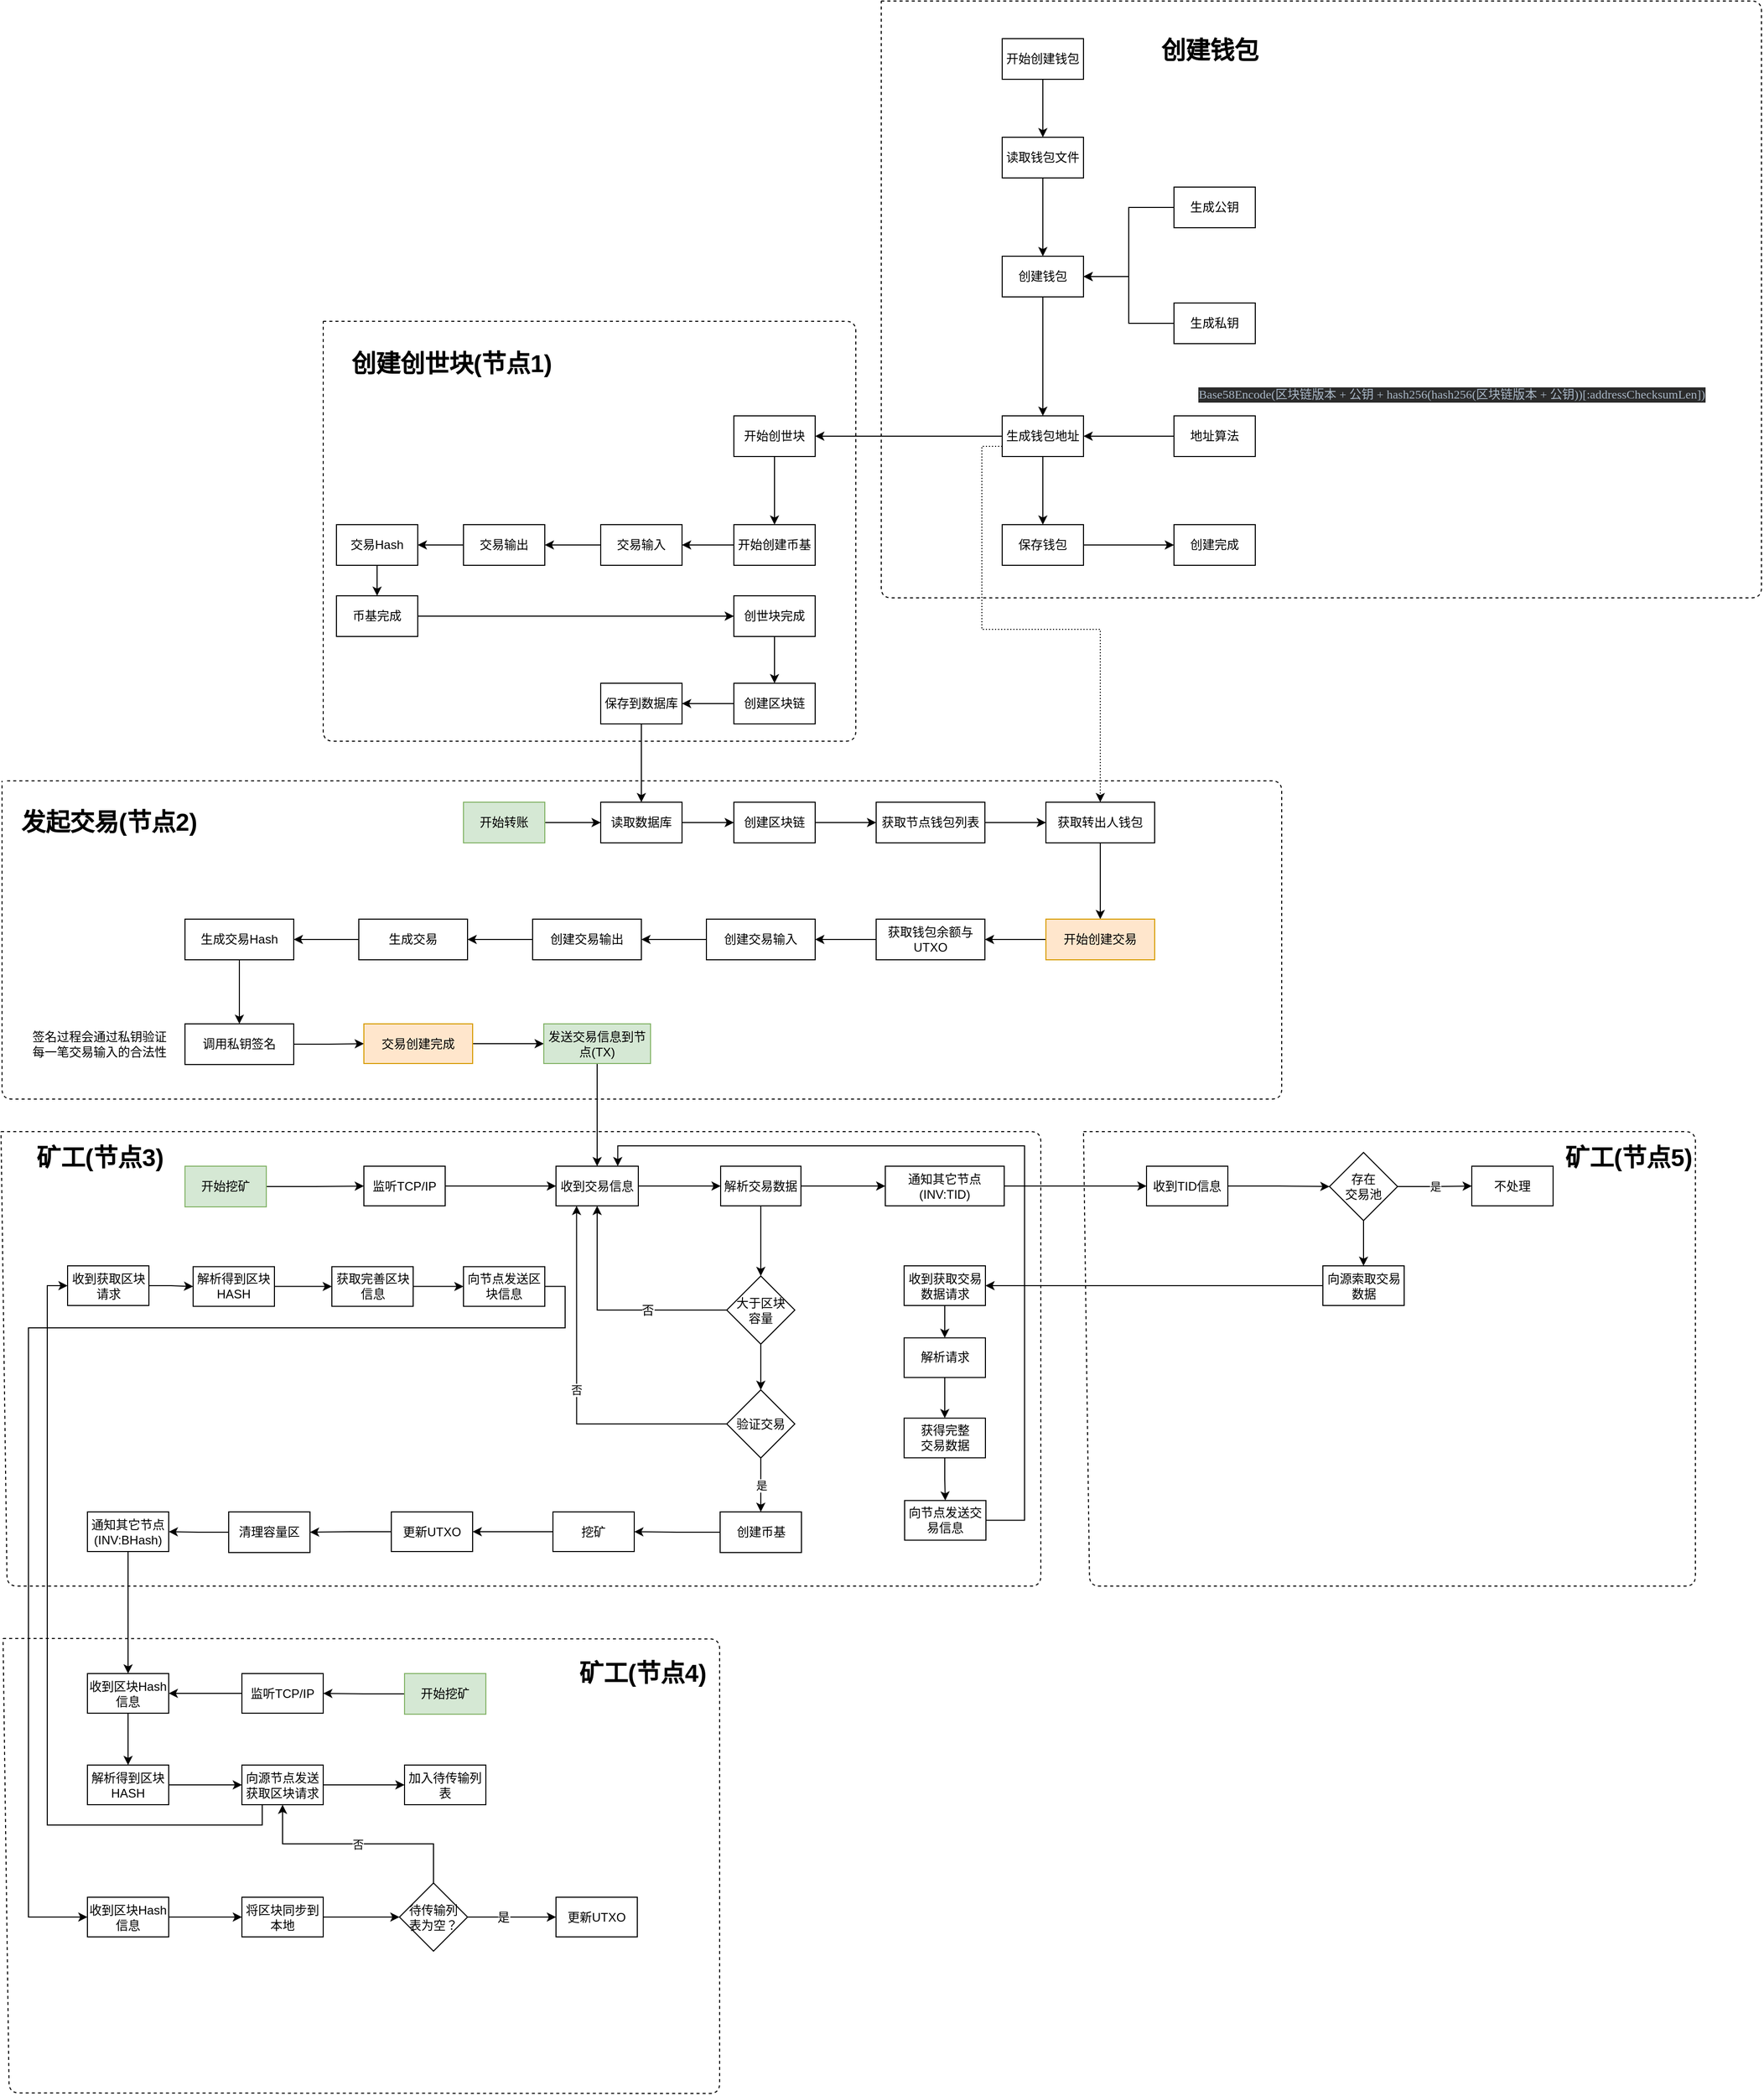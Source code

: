 <mxfile pages="1" version="11.2.5" type="github"><diagram id="Di8Gxhq55JL_PiXrlarW" name="第 1 页"><mxGraphModel dx="2622" dy="796" grid="1" gridSize="10" guides="1" tooltips="1" connect="1" arrows="1" fold="1" page="0" pageScale="1" pageWidth="827" pageHeight="1169" math="0" shadow="0"><root><mxCell id="0"/><mxCell id="1" parent="0"/><mxCell id="HOwOBN9R5DV05IpUZeG6-19" style="edgeStyle=orthogonalEdgeStyle;rounded=0;orthogonalLoop=1;jettySize=auto;html=1;exitX=0.5;exitY=1;exitDx=0;exitDy=0;" parent="1" source="HOwOBN9R5DV05IpUZeG6-1" target="HOwOBN9R5DV05IpUZeG6-18" edge="1"><mxGeometry relative="1" as="geometry"/></mxCell><mxCell id="HOwOBN9R5DV05IpUZeG6-1" value="读取钱包文件" style="rounded=0;whiteSpace=wrap;html=1;" parent="1" vertex="1"><mxGeometry x="-122" y="519" width="80" height="40" as="geometry"/></mxCell><mxCell id="HOwOBN9R5DV05IpUZeG6-17" value="创建钱包" style="text;strokeColor=none;fillColor=none;html=1;fontSize=24;fontStyle=1;verticalAlign=middle;align=center;" parent="1" vertex="1"><mxGeometry x="28" y="413.5" width="107" height="40" as="geometry"/></mxCell><mxCell id="HOwOBN9R5DV05IpUZeG6-26" style="edgeStyle=orthogonalEdgeStyle;rounded=0;orthogonalLoop=1;jettySize=auto;html=1;exitX=0.5;exitY=1;exitDx=0;exitDy=0;" parent="1" source="HOwOBN9R5DV05IpUZeG6-18" target="HOwOBN9R5DV05IpUZeG6-25" edge="1"><mxGeometry relative="1" as="geometry"/></mxCell><mxCell id="HOwOBN9R5DV05IpUZeG6-18" value="创建钱包" style="rounded=0;whiteSpace=wrap;html=1;" parent="1" vertex="1"><mxGeometry x="-122" y="636" width="80" height="40" as="geometry"/></mxCell><mxCell id="HOwOBN9R5DV05IpUZeG6-42" style="edgeStyle=orthogonalEdgeStyle;rounded=0;orthogonalLoop=1;jettySize=auto;html=1;exitX=0;exitY=0.5;exitDx=0;exitDy=0;entryX=1;entryY=0.5;entryDx=0;entryDy=0;" parent="1" source="HOwOBN9R5DV05IpUZeG6-21" target="HOwOBN9R5DV05IpUZeG6-18" edge="1"><mxGeometry relative="1" as="geometry"/></mxCell><mxCell id="HOwOBN9R5DV05IpUZeG6-21" value="生成公钥" style="rounded=0;whiteSpace=wrap;html=1;" parent="1" vertex="1"><mxGeometry x="47" y="568" width="80" height="40" as="geometry"/></mxCell><mxCell id="HOwOBN9R5DV05IpUZeG6-43" style="edgeStyle=orthogonalEdgeStyle;rounded=0;orthogonalLoop=1;jettySize=auto;html=1;exitX=0;exitY=0.5;exitDx=0;exitDy=0;entryX=1;entryY=0.5;entryDx=0;entryDy=0;" parent="1" source="HOwOBN9R5DV05IpUZeG6-22" target="HOwOBN9R5DV05IpUZeG6-18" edge="1"><mxGeometry relative="1" as="geometry"/></mxCell><mxCell id="HOwOBN9R5DV05IpUZeG6-22" value="生成私钥" style="rounded=0;whiteSpace=wrap;html=1;" parent="1" vertex="1"><mxGeometry x="47" y="682" width="80" height="40" as="geometry"/></mxCell><mxCell id="HOwOBN9R5DV05IpUZeG6-33" style="edgeStyle=orthogonalEdgeStyle;rounded=0;orthogonalLoop=1;jettySize=auto;html=1;exitX=0.5;exitY=1;exitDx=0;exitDy=0;entryX=0.5;entryY=0;entryDx=0;entryDy=0;" parent="1" source="HOwOBN9R5DV05IpUZeG6-25" target="HOwOBN9R5DV05IpUZeG6-32" edge="1"><mxGeometry relative="1" as="geometry"/></mxCell><mxCell id="HOwOBN9R5DV05IpUZeG6-34" style="edgeStyle=orthogonalEdgeStyle;rounded=0;orthogonalLoop=1;jettySize=auto;html=1;exitX=0;exitY=0.5;exitDx=0;exitDy=0;entryX=1;entryY=0.5;entryDx=0;entryDy=0;" parent="1" source="HOwOBN9R5DV05IpUZeG6-25" target="HOwOBN9R5DV05IpUZeG6-38" edge="1"><mxGeometry relative="1" as="geometry"><mxPoint x="-309" y="813" as="targetPoint"/></mxGeometry></mxCell><mxCell id="HOwOBN9R5DV05IpUZeG6-81" style="edgeStyle=orthogonalEdgeStyle;rounded=0;orthogonalLoop=1;jettySize=auto;html=1;exitX=0;exitY=0.75;exitDx=0;exitDy=0;entryX=0.5;entryY=0;entryDx=0;entryDy=0;dashed=1;dashPattern=1 2;" parent="1" source="HOwOBN9R5DV05IpUZeG6-25" target="HOwOBN9R5DV05IpUZeG6-79" edge="1"><mxGeometry relative="1" as="geometry"/></mxCell><mxCell id="HOwOBN9R5DV05IpUZeG6-25" value="生成钱包地址" style="rounded=0;whiteSpace=wrap;html=1;" parent="1" vertex="1"><mxGeometry x="-122" y="793" width="80" height="40" as="geometry"/></mxCell><mxCell id="HOwOBN9R5DV05IpUZeG6-29" value="&lt;pre style=&quot;background-color: rgb(43 , 43 , 43)&quot;&gt;&lt;font color=&quot;#a9b7c6&quot; face=&quot;宋体&quot;&gt;Base58Encode(区块链版本 + 公钥 + hash256(hash256(区块链版本 + 公钥))[:addressChecksumLen])&lt;span style=&quot;font-size: 9pt&quot;&gt;&lt;br&gt;&lt;/span&gt;&lt;/font&gt;&lt;/pre&gt;" style="text;html=1;strokeColor=none;fillColor=none;align=center;verticalAlign=middle;whiteSpace=wrap;rounded=0;" parent="1" vertex="1"><mxGeometry x="47" y="762" width="547" height="20" as="geometry"/></mxCell><mxCell id="HOwOBN9R5DV05IpUZeG6-48" style="edgeStyle=orthogonalEdgeStyle;rounded=0;orthogonalLoop=1;jettySize=auto;html=1;exitX=1;exitY=0.5;exitDx=0;exitDy=0;" parent="1" source="HOwOBN9R5DV05IpUZeG6-32" target="HOwOBN9R5DV05IpUZeG6-47" edge="1"><mxGeometry relative="1" as="geometry"/></mxCell><mxCell id="HOwOBN9R5DV05IpUZeG6-32" value="保存钱包" style="rounded=0;whiteSpace=wrap;html=1;" parent="1" vertex="1"><mxGeometry x="-122" y="900" width="80" height="40" as="geometry"/></mxCell><mxCell id="HOwOBN9R5DV05IpUZeG6-36" style="edgeStyle=orthogonalEdgeStyle;rounded=0;orthogonalLoop=1;jettySize=auto;html=1;exitX=0.5;exitY=1;exitDx=0;exitDy=0;" parent="1" source="HOwOBN9R5DV05IpUZeG6-35" target="HOwOBN9R5DV05IpUZeG6-1" edge="1"><mxGeometry relative="1" as="geometry"/></mxCell><mxCell id="HOwOBN9R5DV05IpUZeG6-35" value="开始创建钱包" style="rounded=0;whiteSpace=wrap;html=1;" parent="1" vertex="1"><mxGeometry x="-122" y="422" width="80" height="40" as="geometry"/></mxCell><mxCell id="HOwOBN9R5DV05IpUZeG6-50" style="edgeStyle=orthogonalEdgeStyle;rounded=0;orthogonalLoop=1;jettySize=auto;html=1;exitX=0.5;exitY=1;exitDx=0;exitDy=0;entryX=0.5;entryY=0;entryDx=0;entryDy=0;" parent="1" source="HOwOBN9R5DV05IpUZeG6-38" target="HOwOBN9R5DV05IpUZeG6-49" edge="1"><mxGeometry relative="1" as="geometry"/></mxCell><mxCell id="HOwOBN9R5DV05IpUZeG6-38" value="开始创世块" style="rounded=0;whiteSpace=wrap;html=1;" parent="1" vertex="1"><mxGeometry x="-386" y="793" width="80" height="40" as="geometry"/></mxCell><mxCell id="HOwOBN9R5DV05IpUZeG6-46" style="edgeStyle=orthogonalEdgeStyle;rounded=0;orthogonalLoop=1;jettySize=auto;html=1;exitX=0;exitY=0.5;exitDx=0;exitDy=0;" parent="1" source="HOwOBN9R5DV05IpUZeG6-45" target="HOwOBN9R5DV05IpUZeG6-25" edge="1"><mxGeometry relative="1" as="geometry"/></mxCell><mxCell id="HOwOBN9R5DV05IpUZeG6-45" value="地址算法" style="rounded=0;whiteSpace=wrap;html=1;" parent="1" vertex="1"><mxGeometry x="47" y="793" width="80" height="40" as="geometry"/></mxCell><mxCell id="HOwOBN9R5DV05IpUZeG6-47" value="创建完成" style="rounded=0;whiteSpace=wrap;html=1;" parent="1" vertex="1"><mxGeometry x="47" y="900" width="80" height="40" as="geometry"/></mxCell><mxCell id="HOwOBN9R5DV05IpUZeG6-51" style="edgeStyle=orthogonalEdgeStyle;rounded=0;orthogonalLoop=1;jettySize=auto;html=1;exitX=0;exitY=0.5;exitDx=0;exitDy=0;entryX=1;entryY=0.5;entryDx=0;entryDy=0;" parent="1" source="HOwOBN9R5DV05IpUZeG6-49" target="HOwOBN9R5DV05IpUZeG6-52" edge="1"><mxGeometry relative="1" as="geometry"><mxPoint x="-431" y="920" as="targetPoint"/></mxGeometry></mxCell><mxCell id="HOwOBN9R5DV05IpUZeG6-49" value="开始创建币基" style="rounded=0;whiteSpace=wrap;html=1;" parent="1" vertex="1"><mxGeometry x="-386" y="900" width="80" height="40" as="geometry"/></mxCell><mxCell id="HOwOBN9R5DV05IpUZeG6-54" style="edgeStyle=orthogonalEdgeStyle;rounded=0;orthogonalLoop=1;jettySize=auto;html=1;exitX=0;exitY=0.5;exitDx=0;exitDy=0;" parent="1" source="HOwOBN9R5DV05IpUZeG6-52" target="HOwOBN9R5DV05IpUZeG6-53" edge="1"><mxGeometry relative="1" as="geometry"/></mxCell><mxCell id="HOwOBN9R5DV05IpUZeG6-52" value="交易输入" style="rounded=0;whiteSpace=wrap;html=1;" parent="1" vertex="1"><mxGeometry x="-517" y="900" width="80" height="40" as="geometry"/></mxCell><mxCell id="HOwOBN9R5DV05IpUZeG6-56" style="edgeStyle=orthogonalEdgeStyle;rounded=0;orthogonalLoop=1;jettySize=auto;html=1;exitX=0;exitY=0.5;exitDx=0;exitDy=0;entryX=1;entryY=0.5;entryDx=0;entryDy=0;" parent="1" source="HOwOBN9R5DV05IpUZeG6-53" target="HOwOBN9R5DV05IpUZeG6-55" edge="1"><mxGeometry relative="1" as="geometry"/></mxCell><mxCell id="HOwOBN9R5DV05IpUZeG6-53" value="交易输出" style="rounded=0;whiteSpace=wrap;html=1;" parent="1" vertex="1"><mxGeometry x="-652" y="900" width="80" height="40" as="geometry"/></mxCell><mxCell id="HOwOBN9R5DV05IpUZeG6-58" style="edgeStyle=orthogonalEdgeStyle;rounded=0;orthogonalLoop=1;jettySize=auto;html=1;exitX=0.5;exitY=1;exitDx=0;exitDy=0;" parent="1" source="HOwOBN9R5DV05IpUZeG6-55" target="HOwOBN9R5DV05IpUZeG6-57" edge="1"><mxGeometry relative="1" as="geometry"/></mxCell><mxCell id="HOwOBN9R5DV05IpUZeG6-55" value="交易Hash" style="rounded=0;whiteSpace=wrap;html=1;" parent="1" vertex="1"><mxGeometry x="-777" y="900" width="80" height="40" as="geometry"/></mxCell><mxCell id="HOwOBN9R5DV05IpUZeG6-60" style="edgeStyle=orthogonalEdgeStyle;rounded=0;orthogonalLoop=1;jettySize=auto;html=1;exitX=1;exitY=0.5;exitDx=0;exitDy=0;" parent="1" source="HOwOBN9R5DV05IpUZeG6-57" target="HOwOBN9R5DV05IpUZeG6-59" edge="1"><mxGeometry relative="1" as="geometry"/></mxCell><mxCell id="HOwOBN9R5DV05IpUZeG6-57" value="币基完成" style="rounded=0;whiteSpace=wrap;html=1;" parent="1" vertex="1"><mxGeometry x="-777" y="970" width="80" height="40" as="geometry"/></mxCell><mxCell id="HOwOBN9R5DV05IpUZeG6-62" style="edgeStyle=orthogonalEdgeStyle;rounded=0;orthogonalLoop=1;jettySize=auto;html=1;exitX=0.5;exitY=1;exitDx=0;exitDy=0;" parent="1" source="HOwOBN9R5DV05IpUZeG6-59" target="HOwOBN9R5DV05IpUZeG6-61" edge="1"><mxGeometry relative="1" as="geometry"/></mxCell><mxCell id="HOwOBN9R5DV05IpUZeG6-59" value="创世块完成" style="rounded=0;whiteSpace=wrap;html=1;" parent="1" vertex="1"><mxGeometry x="-386" y="970" width="80" height="40" as="geometry"/></mxCell><mxCell id="HOwOBN9R5DV05IpUZeG6-75" style="edgeStyle=orthogonalEdgeStyle;rounded=0;orthogonalLoop=1;jettySize=auto;html=1;exitX=0;exitY=0.5;exitDx=0;exitDy=0;" parent="1" source="HOwOBN9R5DV05IpUZeG6-61" target="HOwOBN9R5DV05IpUZeG6-74" edge="1"><mxGeometry relative="1" as="geometry"/></mxCell><mxCell id="HOwOBN9R5DV05IpUZeG6-61" value="创建区块链" style="rounded=0;whiteSpace=wrap;html=1;" parent="1" vertex="1"><mxGeometry x="-386" y="1056" width="80" height="40" as="geometry"/></mxCell><mxCell id="HOwOBN9R5DV05IpUZeG6-63" value="" style="endArrow=none;dashed=1;html=1;" parent="1" edge="1"><mxGeometry width="50" height="50" relative="1" as="geometry"><mxPoint x="-241" y="385" as="sourcePoint"/><mxPoint x="-241" y="385" as="targetPoint"/><Array as="points"><mxPoint x="625" y="385"/><mxPoint x="625" y="972"/><mxPoint x="-241" y="972"/></Array></mxGeometry></mxCell><mxCell id="HOwOBN9R5DV05IpUZeG6-64" value="" style="endArrow=none;dashed=1;html=1;" parent="1" edge="1"><mxGeometry width="50" height="50" relative="1" as="geometry"><mxPoint x="-790" y="700" as="sourcePoint"/><mxPoint x="-790" y="700" as="targetPoint"/><Array as="points"><mxPoint x="-266" y="700"/><mxPoint x="-266" y="1113"/><mxPoint x="-790" y="1113"/></Array></mxGeometry></mxCell><mxCell id="HOwOBN9R5DV05IpUZeG6-65" value="创建创世块(节点1)" style="text;strokeColor=none;fillColor=none;html=1;fontSize=24;fontStyle=1;verticalAlign=middle;align=center;" parent="1" vertex="1"><mxGeometry x="-765" y="722" width="201" height="40" as="geometry"/></mxCell><mxCell id="HOwOBN9R5DV05IpUZeG6-72" style="edgeStyle=orthogonalEdgeStyle;rounded=0;orthogonalLoop=1;jettySize=auto;html=1;exitX=1;exitY=0.5;exitDx=0;exitDy=0;" parent="1" source="HOwOBN9R5DV05IpUZeG6-66" target="HOwOBN9R5DV05IpUZeG6-69" edge="1"><mxGeometry relative="1" as="geometry"/></mxCell><mxCell id="HOwOBN9R5DV05IpUZeG6-66" value="读取数据库" style="rounded=0;whiteSpace=wrap;html=1;" parent="1" vertex="1"><mxGeometry x="-517" y="1173" width="80" height="40" as="geometry"/></mxCell><mxCell id="HOwOBN9R5DV05IpUZeG6-71" style="edgeStyle=orthogonalEdgeStyle;rounded=0;orthogonalLoop=1;jettySize=auto;html=1;exitX=1;exitY=0.5;exitDx=0;exitDy=0;" parent="1" source="HOwOBN9R5DV05IpUZeG6-68" target="HOwOBN9R5DV05IpUZeG6-66" edge="1"><mxGeometry relative="1" as="geometry"/></mxCell><mxCell id="HOwOBN9R5DV05IpUZeG6-68" value="开始转账" style="rounded=0;whiteSpace=wrap;html=1;fillColor=#d5e8d4;strokeColor=#82b366;" parent="1" vertex="1"><mxGeometry x="-652" y="1173" width="80" height="40" as="geometry"/></mxCell><mxCell id="HOwOBN9R5DV05IpUZeG6-78" style="edgeStyle=orthogonalEdgeStyle;rounded=0;orthogonalLoop=1;jettySize=auto;html=1;exitX=1;exitY=0.5;exitDx=0;exitDy=0;" parent="1" source="HOwOBN9R5DV05IpUZeG6-69" target="HOwOBN9R5DV05IpUZeG6-77" edge="1"><mxGeometry relative="1" as="geometry"/></mxCell><mxCell id="HOwOBN9R5DV05IpUZeG6-69" value="创建区块链" style="rounded=0;whiteSpace=wrap;html=1;" parent="1" vertex="1"><mxGeometry x="-386" y="1173" width="80" height="40" as="geometry"/></mxCell><mxCell id="HOwOBN9R5DV05IpUZeG6-76" style="edgeStyle=orthogonalEdgeStyle;rounded=0;orthogonalLoop=1;jettySize=auto;html=1;exitX=0.5;exitY=1;exitDx=0;exitDy=0;" parent="1" source="HOwOBN9R5DV05IpUZeG6-74" target="HOwOBN9R5DV05IpUZeG6-66" edge="1"><mxGeometry relative="1" as="geometry"/></mxCell><mxCell id="HOwOBN9R5DV05IpUZeG6-74" value="保存到数据库" style="rounded=0;whiteSpace=wrap;html=1;" parent="1" vertex="1"><mxGeometry x="-517" y="1056" width="80" height="40" as="geometry"/></mxCell><mxCell id="HOwOBN9R5DV05IpUZeG6-80" style="edgeStyle=orthogonalEdgeStyle;rounded=0;orthogonalLoop=1;jettySize=auto;html=1;exitX=1;exitY=0.5;exitDx=0;exitDy=0;entryX=0;entryY=0.5;entryDx=0;entryDy=0;" parent="1" source="HOwOBN9R5DV05IpUZeG6-77" target="HOwOBN9R5DV05IpUZeG6-79" edge="1"><mxGeometry relative="1" as="geometry"/></mxCell><mxCell id="HOwOBN9R5DV05IpUZeG6-77" value="获取节点钱包列表" style="rounded=0;whiteSpace=wrap;html=1;" parent="1" vertex="1"><mxGeometry x="-246" y="1173" width="107" height="40" as="geometry"/></mxCell><mxCell id="HOwOBN9R5DV05IpUZeG6-83" style="edgeStyle=orthogonalEdgeStyle;rounded=0;orthogonalLoop=1;jettySize=auto;html=1;exitX=0.5;exitY=1;exitDx=0;exitDy=0;" parent="1" source="HOwOBN9R5DV05IpUZeG6-79" target="HOwOBN9R5DV05IpUZeG6-82" edge="1"><mxGeometry relative="1" as="geometry"/></mxCell><mxCell id="HOwOBN9R5DV05IpUZeG6-79" value="获取转出人钱包" style="rounded=0;whiteSpace=wrap;html=1;" parent="1" vertex="1"><mxGeometry x="-79" y="1173" width="107" height="40" as="geometry"/></mxCell><mxCell id="HOwOBN9R5DV05IpUZeG6-86" style="edgeStyle=orthogonalEdgeStyle;rounded=0;orthogonalLoop=1;jettySize=auto;html=1;exitX=0;exitY=0.5;exitDx=0;exitDy=0;entryX=1;entryY=0.5;entryDx=0;entryDy=0;" parent="1" source="HOwOBN9R5DV05IpUZeG6-82" target="HOwOBN9R5DV05IpUZeG6-85" edge="1"><mxGeometry relative="1" as="geometry"/></mxCell><mxCell id="HOwOBN9R5DV05IpUZeG6-82" value="开始创建交易" style="rounded=0;whiteSpace=wrap;html=1;fillColor=#ffe6cc;strokeColor=#d79b00;" parent="1" vertex="1"><mxGeometry x="-79" y="1288" width="107" height="40" as="geometry"/></mxCell><mxCell id="HOwOBN9R5DV05IpUZeG6-89" style="edgeStyle=orthogonalEdgeStyle;rounded=0;orthogonalLoop=1;jettySize=auto;html=1;exitX=0;exitY=0.5;exitDx=0;exitDy=0;" parent="1" source="HOwOBN9R5DV05IpUZeG6-85" target="HOwOBN9R5DV05IpUZeG6-87" edge="1"><mxGeometry relative="1" as="geometry"/></mxCell><mxCell id="HOwOBN9R5DV05IpUZeG6-85" value="获取钱包余额与UTXO" style="rounded=0;whiteSpace=wrap;html=1;" parent="1" vertex="1"><mxGeometry x="-246" y="1288" width="107" height="40" as="geometry"/></mxCell><mxCell id="HOwOBN9R5DV05IpUZeG6-90" style="edgeStyle=orthogonalEdgeStyle;rounded=0;orthogonalLoop=1;jettySize=auto;html=1;exitX=0;exitY=0.5;exitDx=0;exitDy=0;" parent="1" source="HOwOBN9R5DV05IpUZeG6-87" target="HOwOBN9R5DV05IpUZeG6-88" edge="1"><mxGeometry relative="1" as="geometry"/></mxCell><mxCell id="HOwOBN9R5DV05IpUZeG6-87" value="创建交易输入" style="rounded=0;whiteSpace=wrap;html=1;" parent="1" vertex="1"><mxGeometry x="-413" y="1288" width="107" height="40" as="geometry"/></mxCell><mxCell id="HOwOBN9R5DV05IpUZeG6-92" style="edgeStyle=orthogonalEdgeStyle;rounded=0;orthogonalLoop=1;jettySize=auto;html=1;exitX=0;exitY=0.5;exitDx=0;exitDy=0;" parent="1" source="HOwOBN9R5DV05IpUZeG6-88" target="HOwOBN9R5DV05IpUZeG6-91" edge="1"><mxGeometry relative="1" as="geometry"/></mxCell><mxCell id="HOwOBN9R5DV05IpUZeG6-88" value="创建交易输出" style="rounded=0;whiteSpace=wrap;html=1;" parent="1" vertex="1"><mxGeometry x="-584" y="1288" width="107" height="40" as="geometry"/></mxCell><mxCell id="HOwOBN9R5DV05IpUZeG6-97" style="edgeStyle=orthogonalEdgeStyle;rounded=0;orthogonalLoop=1;jettySize=auto;html=1;exitX=0;exitY=0.5;exitDx=0;exitDy=0;entryX=1;entryY=0.5;entryDx=0;entryDy=0;" parent="1" source="HOwOBN9R5DV05IpUZeG6-91" target="HOwOBN9R5DV05IpUZeG6-93" edge="1"><mxGeometry relative="1" as="geometry"/></mxCell><mxCell id="HOwOBN9R5DV05IpUZeG6-91" value="生成交易" style="rounded=0;whiteSpace=wrap;html=1;" parent="1" vertex="1"><mxGeometry x="-755" y="1288" width="107" height="40" as="geometry"/></mxCell><mxCell id="HOwOBN9R5DV05IpUZeG6-98" style="edgeStyle=orthogonalEdgeStyle;rounded=0;orthogonalLoop=1;jettySize=auto;html=1;exitX=0.5;exitY=1;exitDx=0;exitDy=0;" parent="1" source="HOwOBN9R5DV05IpUZeG6-93" target="HOwOBN9R5DV05IpUZeG6-94" edge="1"><mxGeometry relative="1" as="geometry"/></mxCell><mxCell id="HOwOBN9R5DV05IpUZeG6-93" value="生成交易Hash" style="rounded=0;whiteSpace=wrap;html=1;" parent="1" vertex="1"><mxGeometry x="-926" y="1288" width="107" height="40" as="geometry"/></mxCell><mxCell id="HOwOBN9R5DV05IpUZeG6-101" style="edgeStyle=orthogonalEdgeStyle;rounded=0;orthogonalLoop=1;jettySize=auto;html=1;exitX=1;exitY=0.5;exitDx=0;exitDy=0;" parent="1" source="HOwOBN9R5DV05IpUZeG6-94" target="HOwOBN9R5DV05IpUZeG6-100" edge="1"><mxGeometry relative="1" as="geometry"/></mxCell><mxCell id="HOwOBN9R5DV05IpUZeG6-94" value="调用私钥签名" style="rounded=0;whiteSpace=wrap;html=1;" parent="1" vertex="1"><mxGeometry x="-926" y="1391" width="107" height="40" as="geometry"/></mxCell><mxCell id="HOwOBN9R5DV05IpUZeG6-99" value="签名过程会通过私钥验证每一笔交易输入的合法性" style="text;html=1;strokeColor=none;fillColor=none;align=center;verticalAlign=middle;whiteSpace=wrap;rounded=0;" parent="1" vertex="1"><mxGeometry x="-1078" y="1401" width="136" height="20" as="geometry"/></mxCell><mxCell id="HOwOBN9R5DV05IpUZeG6-103" style="edgeStyle=orthogonalEdgeStyle;rounded=0;orthogonalLoop=1;jettySize=auto;html=1;exitX=1;exitY=0.5;exitDx=0;exitDy=0;" parent="1" source="HOwOBN9R5DV05IpUZeG6-100" target="HOwOBN9R5DV05IpUZeG6-102" edge="1"><mxGeometry relative="1" as="geometry"/></mxCell><mxCell id="HOwOBN9R5DV05IpUZeG6-100" value="交易创建完成" style="rounded=0;whiteSpace=wrap;html=1;fillColor=#ffe6cc;strokeColor=#d79b00;" parent="1" vertex="1"><mxGeometry x="-750" y="1391" width="107" height="39" as="geometry"/></mxCell><mxCell id="rImdJAOev7PjaZYEjYNL-5" style="edgeStyle=orthogonalEdgeStyle;rounded=0;orthogonalLoop=1;jettySize=auto;html=1;exitX=0.5;exitY=1;exitDx=0;exitDy=0;" parent="1" source="HOwOBN9R5DV05IpUZeG6-102" target="rImdJAOev7PjaZYEjYNL-4" edge="1"><mxGeometry relative="1" as="geometry"/></mxCell><mxCell id="HOwOBN9R5DV05IpUZeG6-102" value="发送交易信息到节点(TX)" style="rounded=0;whiteSpace=wrap;html=1;fillColor=#d5e8d4;strokeColor=#82b366;" parent="1" vertex="1"><mxGeometry x="-573" y="1391" width="105" height="39" as="geometry"/></mxCell><mxCell id="6wvfwL5JCRPf3ySTysPQ-1" value="" style="endArrow=none;dashed=1;html=1;" parent="1" edge="1"><mxGeometry width="50" height="50" relative="1" as="geometry"><mxPoint x="-1101" y="1152" as="sourcePoint"/><mxPoint x="-1106" y="1152" as="targetPoint"/><Array as="points"><mxPoint x="153" y="1152"/><mxPoint x="153" y="1465"/><mxPoint x="-1106" y="1465"/></Array></mxGeometry></mxCell><mxCell id="6wvfwL5JCRPf3ySTysPQ-2" value="发起交易(节点2)" style="text;strokeColor=none;fillColor=none;html=1;fontSize=24;fontStyle=1;verticalAlign=middle;align=center;" parent="1" vertex="1"><mxGeometry x="-1085" y="1173" width="167" height="40" as="geometry"/></mxCell><mxCell id="rImdJAOev7PjaZYEjYNL-3" style="edgeStyle=orthogonalEdgeStyle;rounded=0;orthogonalLoop=1;jettySize=auto;html=1;exitX=1;exitY=0.5;exitDx=0;exitDy=0;" parent="1" source="rImdJAOev7PjaZYEjYNL-1" target="rImdJAOev7PjaZYEjYNL-2" edge="1"><mxGeometry relative="1" as="geometry"/></mxCell><mxCell id="rImdJAOev7PjaZYEjYNL-1" value="开始挖矿" style="rounded=0;whiteSpace=wrap;html=1;fillColor=#d5e8d4;strokeColor=#82b366;" parent="1" vertex="1"><mxGeometry x="-926" y="1531" width="80" height="40" as="geometry"/></mxCell><mxCell id="rImdJAOev7PjaZYEjYNL-6" style="edgeStyle=orthogonalEdgeStyle;rounded=0;orthogonalLoop=1;jettySize=auto;html=1;exitX=1;exitY=0.5;exitDx=0;exitDy=0;" parent="1" source="rImdJAOev7PjaZYEjYNL-2" target="rImdJAOev7PjaZYEjYNL-4" edge="1"><mxGeometry relative="1" as="geometry"/></mxCell><mxCell id="rImdJAOev7PjaZYEjYNL-2" value="监听TCP/IP" style="rounded=0;whiteSpace=wrap;html=1;" parent="1" vertex="1"><mxGeometry x="-750" y="1531" width="80" height="39" as="geometry"/></mxCell><mxCell id="rImdJAOev7PjaZYEjYNL-8" style="edgeStyle=orthogonalEdgeStyle;rounded=0;orthogonalLoop=1;jettySize=auto;html=1;exitX=1;exitY=0.5;exitDx=0;exitDy=0;" parent="1" source="rImdJAOev7PjaZYEjYNL-4" target="rImdJAOev7PjaZYEjYNL-7" edge="1"><mxGeometry relative="1" as="geometry"/></mxCell><mxCell id="rImdJAOev7PjaZYEjYNL-4" value="收到交易信息" style="rounded=0;whiteSpace=wrap;html=1;" parent="1" vertex="1"><mxGeometry x="-561" y="1531" width="81" height="39" as="geometry"/></mxCell><mxCell id="rImdJAOev7PjaZYEjYNL-10" style="edgeStyle=orthogonalEdgeStyle;rounded=0;orthogonalLoop=1;jettySize=auto;html=1;exitX=1;exitY=0.5;exitDx=0;exitDy=0;" parent="1" source="rImdJAOev7PjaZYEjYNL-7" target="rImdJAOev7PjaZYEjYNL-9" edge="1"><mxGeometry relative="1" as="geometry"/></mxCell><mxCell id="rImdJAOev7PjaZYEjYNL-12" style="edgeStyle=orthogonalEdgeStyle;rounded=0;orthogonalLoop=1;jettySize=auto;html=1;exitX=0.5;exitY=1;exitDx=0;exitDy=0;entryX=0.5;entryY=0;entryDx=0;entryDy=0;" parent="1" source="rImdJAOev7PjaZYEjYNL-7" target="rImdJAOev7PjaZYEjYNL-13" edge="1"><mxGeometry relative="1" as="geometry"><mxPoint x="-359" y="1643" as="targetPoint"/></mxGeometry></mxCell><mxCell id="rImdJAOev7PjaZYEjYNL-7" value="解析交易数据" style="rounded=0;whiteSpace=wrap;html=1;" parent="1" vertex="1"><mxGeometry x="-399" y="1531" width="79" height="39" as="geometry"/></mxCell><mxCell id="IVUhzRD1iwGU_Lfrb8UF-3" style="edgeStyle=orthogonalEdgeStyle;rounded=0;orthogonalLoop=1;jettySize=auto;html=1;exitX=1;exitY=0.5;exitDx=0;exitDy=0;" edge="1" parent="1" source="rImdJAOev7PjaZYEjYNL-9" target="IVUhzRD1iwGU_Lfrb8UF-1"><mxGeometry relative="1" as="geometry"/></mxCell><mxCell id="rImdJAOev7PjaZYEjYNL-9" value="通知其它节点&lt;br&gt;(INV:TID)" style="rounded=0;whiteSpace=wrap;html=1;" parent="1" vertex="1"><mxGeometry x="-237" y="1531" width="117" height="39" as="geometry"/></mxCell><mxCell id="rImdJAOev7PjaZYEjYNL-14" style="edgeStyle=orthogonalEdgeStyle;rounded=0;orthogonalLoop=1;jettySize=auto;html=1;exitX=0;exitY=0.5;exitDx=0;exitDy=0;entryX=0.5;entryY=1;entryDx=0;entryDy=0;" parent="1" source="rImdJAOev7PjaZYEjYNL-13" target="rImdJAOev7PjaZYEjYNL-4" edge="1"><mxGeometry relative="1" as="geometry"/></mxCell><mxCell id="rImdJAOev7PjaZYEjYNL-15" value="否" style="text;html=1;resizable=0;points=[];align=center;verticalAlign=middle;labelBackgroundColor=#ffffff;" parent="rImdJAOev7PjaZYEjYNL-14" vertex="1" connectable="0"><mxGeometry x="-0.322" relative="1" as="geometry"><mxPoint as="offset"/></mxGeometry></mxCell><mxCell id="rImdJAOev7PjaZYEjYNL-21" style="edgeStyle=orthogonalEdgeStyle;rounded=0;orthogonalLoop=1;jettySize=auto;html=1;exitX=0.5;exitY=1;exitDx=0;exitDy=0;entryX=0.5;entryY=0;entryDx=0;entryDy=0;" parent="1" source="rImdJAOev7PjaZYEjYNL-13" target="rImdJAOev7PjaZYEjYNL-24" edge="1"><mxGeometry relative="1" as="geometry"><mxPoint x="-359" y="1764" as="targetPoint"/></mxGeometry></mxCell><mxCell id="rImdJAOev7PjaZYEjYNL-13" value="大于区块&lt;br&gt;容量" style="rhombus;whiteSpace=wrap;html=1;" parent="1" vertex="1"><mxGeometry x="-393" y="1639" width="67" height="67" as="geometry"/></mxCell><mxCell id="rImdJAOev7PjaZYEjYNL-19" style="edgeStyle=orthogonalEdgeStyle;rounded=0;orthogonalLoop=1;jettySize=auto;html=1;exitX=0;exitY=0.5;exitDx=0;exitDy=0;" parent="1" source="rImdJAOev7PjaZYEjYNL-16" target="rImdJAOev7PjaZYEjYNL-18" edge="1"><mxGeometry relative="1" as="geometry"/></mxCell><mxCell id="rImdJAOev7PjaZYEjYNL-16" value="创建币基" style="rounded=0;whiteSpace=wrap;html=1;" parent="1" vertex="1"><mxGeometry x="-399.5" y="1871" width="80" height="40" as="geometry"/></mxCell><mxCell id="rImdJAOev7PjaZYEjYNL-27" style="edgeStyle=orthogonalEdgeStyle;rounded=0;orthogonalLoop=1;jettySize=auto;html=1;exitX=0;exitY=0.5;exitDx=0;exitDy=0;" parent="1" source="rImdJAOev7PjaZYEjYNL-18" target="rImdJAOev7PjaZYEjYNL-26" edge="1"><mxGeometry relative="1" as="geometry"/></mxCell><mxCell id="rImdJAOev7PjaZYEjYNL-18" value="挖矿" style="rounded=0;whiteSpace=wrap;html=1;" parent="1" vertex="1"><mxGeometry x="-564" y="1871" width="80" height="39" as="geometry"/></mxCell><mxCell id="rImdJAOev7PjaZYEjYNL-22" value="是" style="edgeStyle=orthogonalEdgeStyle;rounded=0;orthogonalLoop=1;jettySize=auto;html=1;exitX=0.5;exitY=1;exitDx=0;exitDy=0;entryX=0.5;entryY=0;entryDx=0;entryDy=0;" parent="1" source="rImdJAOev7PjaZYEjYNL-24" target="rImdJAOev7PjaZYEjYNL-16" edge="1"><mxGeometry relative="1" as="geometry"><mxPoint x="-359" y="1804" as="sourcePoint"/></mxGeometry></mxCell><mxCell id="rImdJAOev7PjaZYEjYNL-25" value="否" style="edgeStyle=orthogonalEdgeStyle;rounded=0;orthogonalLoop=1;jettySize=auto;html=1;exitX=0;exitY=0.5;exitDx=0;exitDy=0;entryX=0.25;entryY=1;entryDx=0;entryDy=0;" parent="1" source="rImdJAOev7PjaZYEjYNL-24" target="rImdJAOev7PjaZYEjYNL-4" edge="1"><mxGeometry relative="1" as="geometry"/></mxCell><mxCell id="rImdJAOev7PjaZYEjYNL-24" value="验证交易" style="rhombus;whiteSpace=wrap;html=1;" parent="1" vertex="1"><mxGeometry x="-393" y="1751" width="67" height="67" as="geometry"/></mxCell><mxCell id="rImdJAOev7PjaZYEjYNL-30" style="edgeStyle=orthogonalEdgeStyle;rounded=0;orthogonalLoop=1;jettySize=auto;html=1;exitX=0;exitY=0.5;exitDx=0;exitDy=0;entryX=1;entryY=0.5;entryDx=0;entryDy=0;" parent="1" source="rImdJAOev7PjaZYEjYNL-26" target="rImdJAOev7PjaZYEjYNL-28" edge="1"><mxGeometry relative="1" as="geometry"/></mxCell><mxCell id="rImdJAOev7PjaZYEjYNL-26" value="更新UTXO" style="rounded=0;whiteSpace=wrap;html=1;" parent="1" vertex="1"><mxGeometry x="-723" y="1871" width="80" height="39" as="geometry"/></mxCell><mxCell id="rImdJAOev7PjaZYEjYNL-32" style="edgeStyle=orthogonalEdgeStyle;rounded=0;orthogonalLoop=1;jettySize=auto;html=1;exitX=0;exitY=0.5;exitDx=0;exitDy=0;" parent="1" source="rImdJAOev7PjaZYEjYNL-28" target="rImdJAOev7PjaZYEjYNL-31" edge="1"><mxGeometry relative="1" as="geometry"/></mxCell><mxCell id="rImdJAOev7PjaZYEjYNL-28" value="清理容量区" style="rounded=0;whiteSpace=wrap;html=1;" parent="1" vertex="1"><mxGeometry x="-883" y="1871" width="80" height="40" as="geometry"/></mxCell><mxCell id="rImdJAOev7PjaZYEjYNL-45" style="edgeStyle=orthogonalEdgeStyle;rounded=0;orthogonalLoop=1;jettySize=auto;html=1;exitX=0.5;exitY=1;exitDx=0;exitDy=0;entryX=0.5;entryY=0;entryDx=0;entryDy=0;" parent="1" source="rImdJAOev7PjaZYEjYNL-31" target="rImdJAOev7PjaZYEjYNL-40" edge="1"><mxGeometry relative="1" as="geometry"/></mxCell><mxCell id="rImdJAOev7PjaZYEjYNL-31" value="通知其它节点&lt;br&gt;(INV:BHash)" style="rounded=0;whiteSpace=wrap;html=1;" parent="1" vertex="1"><mxGeometry x="-1022" y="1871" width="80" height="39" as="geometry"/></mxCell><mxCell id="rImdJAOev7PjaZYEjYNL-33" value="" style="endArrow=none;dashed=1;html=1;" parent="1" edge="1"><mxGeometry width="50" height="50" relative="1" as="geometry"><mxPoint x="-1107" y="1497" as="sourcePoint"/><mxPoint x="-1107" y="1497" as="targetPoint"/><Array as="points"><mxPoint x="-84" y="1497"/><mxPoint x="-84" y="1944"/><mxPoint x="-1101" y="1944"/></Array></mxGeometry></mxCell><mxCell id="rImdJAOev7PjaZYEjYNL-34" value="矿工(节点3)" style="text;strokeColor=none;fillColor=none;html=1;fontSize=24;fontStyle=1;verticalAlign=middle;align=center;" parent="1" vertex="1"><mxGeometry x="-1093.5" y="1503" width="167" height="40" as="geometry"/></mxCell><mxCell id="rImdJAOev7PjaZYEjYNL-36" value="" style="endArrow=none;dashed=1;html=1;" parent="1" edge="1"><mxGeometry width="50" height="50" relative="1" as="geometry"><mxPoint x="-1105" y="1995.5" as="sourcePoint"/><mxPoint x="-1105" y="1995.5" as="targetPoint"/><Array as="points"><mxPoint x="-400" y="1996"/><mxPoint x="-400" y="2443"/><mxPoint x="-1099" y="2442.5"/></Array></mxGeometry></mxCell><mxCell id="rImdJAOev7PjaZYEjYNL-37" value="矿工(节点4)" style="text;strokeColor=none;fillColor=none;html=1;fontSize=24;fontStyle=1;verticalAlign=middle;align=center;" parent="1" vertex="1"><mxGeometry x="-560" y="2010" width="167" height="40" as="geometry"/></mxCell><mxCell id="rImdJAOev7PjaZYEjYNL-38" value="" style="endArrow=none;dashed=1;html=1;" parent="1" edge="1"><mxGeometry width="50" height="50" relative="1" as="geometry"><mxPoint x="-42" y="1497" as="sourcePoint"/><mxPoint x="-42" y="1497" as="targetPoint"/><Array as="points"><mxPoint x="560" y="1497"/><mxPoint x="560" y="1944"/><mxPoint x="-36" y="1944"/></Array></mxGeometry></mxCell><mxCell id="rImdJAOev7PjaZYEjYNL-39" value="矿工(节点5)" style="text;strokeColor=none;fillColor=none;html=1;fontSize=24;fontStyle=1;verticalAlign=middle;align=center;" parent="1" vertex="1"><mxGeometry x="427" y="1503" width="133" height="40" as="geometry"/></mxCell><mxCell id="rImdJAOev7PjaZYEjYNL-47" style="edgeStyle=orthogonalEdgeStyle;rounded=0;orthogonalLoop=1;jettySize=auto;html=1;exitX=0.5;exitY=1;exitDx=0;exitDy=0;entryX=0.5;entryY=0;entryDx=0;entryDy=0;" parent="1" source="rImdJAOev7PjaZYEjYNL-40" target="rImdJAOev7PjaZYEjYNL-46" edge="1"><mxGeometry relative="1" as="geometry"/></mxCell><mxCell id="rImdJAOev7PjaZYEjYNL-40" value="收到区块Hash信息" style="rounded=0;whiteSpace=wrap;html=1;" parent="1" vertex="1"><mxGeometry x="-1022" y="2030" width="80" height="39" as="geometry"/></mxCell><mxCell id="rImdJAOev7PjaZYEjYNL-41" style="edgeStyle=orthogonalEdgeStyle;rounded=0;orthogonalLoop=1;jettySize=auto;html=1;exitX=0;exitY=0.5;exitDx=0;exitDy=0;" parent="1" source="rImdJAOev7PjaZYEjYNL-42" target="rImdJAOev7PjaZYEjYNL-43" edge="1"><mxGeometry relative="1" as="geometry"/></mxCell><mxCell id="rImdJAOev7PjaZYEjYNL-42" value="开始挖矿" style="rounded=0;whiteSpace=wrap;html=1;fillColor=#d5e8d4;strokeColor=#82b366;" parent="1" vertex="1"><mxGeometry x="-710" y="2030" width="80" height="40" as="geometry"/></mxCell><mxCell id="rImdJAOev7PjaZYEjYNL-44" style="edgeStyle=orthogonalEdgeStyle;rounded=0;orthogonalLoop=1;jettySize=auto;html=1;exitX=0;exitY=0.5;exitDx=0;exitDy=0;" parent="1" source="rImdJAOev7PjaZYEjYNL-43" target="rImdJAOev7PjaZYEjYNL-40" edge="1"><mxGeometry relative="1" as="geometry"/></mxCell><mxCell id="rImdJAOev7PjaZYEjYNL-43" value="监听TCP/IP" style="rounded=0;whiteSpace=wrap;html=1;" parent="1" vertex="1"><mxGeometry x="-870" y="2030" width="80" height="39" as="geometry"/></mxCell><mxCell id="rImdJAOev7PjaZYEjYNL-49" style="edgeStyle=orthogonalEdgeStyle;rounded=0;orthogonalLoop=1;jettySize=auto;html=1;exitX=1;exitY=0.5;exitDx=0;exitDy=0;" parent="1" source="rImdJAOev7PjaZYEjYNL-46" target="rImdJAOev7PjaZYEjYNL-48" edge="1"><mxGeometry relative="1" as="geometry"/></mxCell><mxCell id="rImdJAOev7PjaZYEjYNL-46" value="解析得到区块HASH" style="rounded=0;whiteSpace=wrap;html=1;" parent="1" vertex="1"><mxGeometry x="-1022" y="2120" width="80" height="39" as="geometry"/></mxCell><mxCell id="rImdJAOev7PjaZYEjYNL-51" style="edgeStyle=orthogonalEdgeStyle;rounded=0;orthogonalLoop=1;jettySize=auto;html=1;exitX=1;exitY=0.5;exitDx=0;exitDy=0;entryX=0;entryY=0.5;entryDx=0;entryDy=0;" parent="1" source="rImdJAOev7PjaZYEjYNL-48" target="rImdJAOev7PjaZYEjYNL-50" edge="1"><mxGeometry relative="1" as="geometry"/></mxCell><mxCell id="rImdJAOev7PjaZYEjYNL-56" style="edgeStyle=orthogonalEdgeStyle;rounded=0;orthogonalLoop=1;jettySize=auto;html=1;exitX=0.25;exitY=1;exitDx=0;exitDy=0;entryX=0;entryY=0.5;entryDx=0;entryDy=0;" parent="1" source="rImdJAOev7PjaZYEjYNL-48" target="rImdJAOev7PjaZYEjYNL-54" edge="1"><mxGeometry relative="1" as="geometry"/></mxCell><mxCell id="rImdJAOev7PjaZYEjYNL-48" value="向源节点发送获取区块请求" style="rounded=0;whiteSpace=wrap;html=1;" parent="1" vertex="1"><mxGeometry x="-870" y="2120" width="80" height="39" as="geometry"/></mxCell><mxCell id="rImdJAOev7PjaZYEjYNL-50" value="&lt;span style=&quot;white-space: normal&quot;&gt;加入待传输列表&lt;/span&gt;" style="rounded=0;whiteSpace=wrap;html=1;" parent="1" vertex="1"><mxGeometry x="-710" y="2120" width="80" height="39" as="geometry"/></mxCell><mxCell id="rImdJAOev7PjaZYEjYNL-58" style="edgeStyle=orthogonalEdgeStyle;rounded=0;orthogonalLoop=1;jettySize=auto;html=1;exitX=1;exitY=0.5;exitDx=0;exitDy=0;" parent="1" source="rImdJAOev7PjaZYEjYNL-54" target="rImdJAOev7PjaZYEjYNL-57" edge="1"><mxGeometry relative="1" as="geometry"/></mxCell><mxCell id="rImdJAOev7PjaZYEjYNL-54" value="收到获取区块请求" style="rounded=0;whiteSpace=wrap;html=1;" parent="1" vertex="1"><mxGeometry x="-1041.5" y="1629" width="80" height="39" as="geometry"/></mxCell><mxCell id="rImdJAOev7PjaZYEjYNL-60" style="edgeStyle=orthogonalEdgeStyle;rounded=0;orthogonalLoop=1;jettySize=auto;html=1;exitX=1;exitY=0.5;exitDx=0;exitDy=0;" parent="1" source="rImdJAOev7PjaZYEjYNL-57" target="rImdJAOev7PjaZYEjYNL-59" edge="1"><mxGeometry relative="1" as="geometry"/></mxCell><mxCell id="rImdJAOev7PjaZYEjYNL-57" value="解析得到区块HASH" style="rounded=0;whiteSpace=wrap;html=1;" parent="1" vertex="1"><mxGeometry x="-918" y="1629.81" width="80" height="39" as="geometry"/></mxCell><mxCell id="rImdJAOev7PjaZYEjYNL-62" style="edgeStyle=orthogonalEdgeStyle;rounded=0;orthogonalLoop=1;jettySize=auto;html=1;exitX=1;exitY=0.5;exitDx=0;exitDy=0;" parent="1" source="rImdJAOev7PjaZYEjYNL-59" target="rImdJAOev7PjaZYEjYNL-61" edge="1"><mxGeometry relative="1" as="geometry"/></mxCell><mxCell id="rImdJAOev7PjaZYEjYNL-59" value="获取完善区块信息" style="rounded=0;whiteSpace=wrap;html=1;" parent="1" vertex="1"><mxGeometry x="-781.5" y="1629.81" width="80" height="39" as="geometry"/></mxCell><mxCell id="rImdJAOev7PjaZYEjYNL-64" style="edgeStyle=orthogonalEdgeStyle;rounded=0;orthogonalLoop=1;jettySize=auto;html=1;exitX=1;exitY=0.5;exitDx=0;exitDy=0;entryX=0;entryY=0.5;entryDx=0;entryDy=0;" parent="1" source="rImdJAOev7PjaZYEjYNL-61" target="rImdJAOev7PjaZYEjYNL-63" edge="1"><mxGeometry relative="1" as="geometry"><Array as="points"><mxPoint x="-552" y="1649"/><mxPoint x="-552" y="1690"/><mxPoint x="-1080" y="1690"/><mxPoint x="-1080" y="2269"/></Array></mxGeometry></mxCell><mxCell id="rImdJAOev7PjaZYEjYNL-61" value="向节点发送区块信息" style="rounded=0;whiteSpace=wrap;html=1;" parent="1" vertex="1"><mxGeometry x="-652" y="1629.81" width="80" height="39" as="geometry"/></mxCell><mxCell id="rImdJAOev7PjaZYEjYNL-66" style="edgeStyle=orthogonalEdgeStyle;rounded=0;orthogonalLoop=1;jettySize=auto;html=1;exitX=1;exitY=0.5;exitDx=0;exitDy=0;" parent="1" source="rImdJAOev7PjaZYEjYNL-63" target="rImdJAOev7PjaZYEjYNL-65" edge="1"><mxGeometry relative="1" as="geometry"/></mxCell><mxCell id="rImdJAOev7PjaZYEjYNL-63" value="收到区块Hash信息" style="rounded=0;whiteSpace=wrap;html=1;" parent="1" vertex="1"><mxGeometry x="-1022" y="2250" width="80" height="39" as="geometry"/></mxCell><mxCell id="rImdJAOev7PjaZYEjYNL-69" style="edgeStyle=orthogonalEdgeStyle;rounded=0;orthogonalLoop=1;jettySize=auto;html=1;exitX=1;exitY=0.5;exitDx=0;exitDy=0;entryX=0;entryY=0.5;entryDx=0;entryDy=0;" parent="1" source="rImdJAOev7PjaZYEjYNL-65" target="rImdJAOev7PjaZYEjYNL-67" edge="1"><mxGeometry relative="1" as="geometry"/></mxCell><mxCell id="rImdJAOev7PjaZYEjYNL-65" value="将区块同步到本地" style="rounded=0;whiteSpace=wrap;html=1;" parent="1" vertex="1"><mxGeometry x="-870" y="2250" width="80" height="39" as="geometry"/></mxCell><mxCell id="rImdJAOev7PjaZYEjYNL-71" style="edgeStyle=orthogonalEdgeStyle;rounded=0;orthogonalLoop=1;jettySize=auto;html=1;exitX=1;exitY=0.5;exitDx=0;exitDy=0;" parent="1" source="rImdJAOev7PjaZYEjYNL-67" target="rImdJAOev7PjaZYEjYNL-70" edge="1"><mxGeometry relative="1" as="geometry"/></mxCell><mxCell id="rImdJAOev7PjaZYEjYNL-72" value="是" style="text;html=1;resizable=0;points=[];align=center;verticalAlign=middle;labelBackgroundColor=#ffffff;" parent="rImdJAOev7PjaZYEjYNL-71" vertex="1" connectable="0"><mxGeometry x="-0.19" relative="1" as="geometry"><mxPoint as="offset"/></mxGeometry></mxCell><mxCell id="rImdJAOev7PjaZYEjYNL-73" value="否" style="edgeStyle=orthogonalEdgeStyle;rounded=0;orthogonalLoop=1;jettySize=auto;html=1;exitX=0.5;exitY=0;exitDx=0;exitDy=0;entryX=0.5;entryY=1;entryDx=0;entryDy=0;" parent="1" source="rImdJAOev7PjaZYEjYNL-67" target="rImdJAOev7PjaZYEjYNL-48" edge="1"><mxGeometry relative="1" as="geometry"/></mxCell><mxCell id="rImdJAOev7PjaZYEjYNL-67" value="待传输列&lt;br&gt;表为空？" style="rhombus;whiteSpace=wrap;html=1;" parent="1" vertex="1"><mxGeometry x="-715" y="2236" width="67" height="67" as="geometry"/></mxCell><mxCell id="rImdJAOev7PjaZYEjYNL-70" value="更新UTXO" style="rounded=0;whiteSpace=wrap;html=1;" parent="1" vertex="1"><mxGeometry x="-561" y="2250" width="80" height="39" as="geometry"/></mxCell><mxCell id="IVUhzRD1iwGU_Lfrb8UF-5" style="edgeStyle=orthogonalEdgeStyle;rounded=0;orthogonalLoop=1;jettySize=auto;html=1;exitX=1;exitY=0.5;exitDx=0;exitDy=0;" edge="1" parent="1" source="IVUhzRD1iwGU_Lfrb8UF-1" target="IVUhzRD1iwGU_Lfrb8UF-4"><mxGeometry relative="1" as="geometry"/></mxCell><mxCell id="IVUhzRD1iwGU_Lfrb8UF-1" value="收到TID信息" style="rounded=0;whiteSpace=wrap;html=1;" vertex="1" parent="1"><mxGeometry x="20" y="1531" width="80" height="39" as="geometry"/></mxCell><mxCell id="IVUhzRD1iwGU_Lfrb8UF-8" value="是" style="edgeStyle=orthogonalEdgeStyle;rounded=0;orthogonalLoop=1;jettySize=auto;html=1;exitX=1;exitY=0.5;exitDx=0;exitDy=0;" edge="1" parent="1" source="IVUhzRD1iwGU_Lfrb8UF-4" target="IVUhzRD1iwGU_Lfrb8UF-7"><mxGeometry relative="1" as="geometry"/></mxCell><mxCell id="IVUhzRD1iwGU_Lfrb8UF-10" style="edgeStyle=orthogonalEdgeStyle;rounded=0;orthogonalLoop=1;jettySize=auto;html=1;exitX=0.5;exitY=1;exitDx=0;exitDy=0;entryX=0.5;entryY=0;entryDx=0;entryDy=0;" edge="1" parent="1" source="IVUhzRD1iwGU_Lfrb8UF-4" target="IVUhzRD1iwGU_Lfrb8UF-9"><mxGeometry relative="1" as="geometry"/></mxCell><mxCell id="IVUhzRD1iwGU_Lfrb8UF-4" value="存在&lt;br&gt;交易池" style="rhombus;whiteSpace=wrap;html=1;" vertex="1" parent="1"><mxGeometry x="200" y="1517.5" width="67" height="67" as="geometry"/></mxCell><mxCell id="IVUhzRD1iwGU_Lfrb8UF-7" value="不处理" style="rounded=0;whiteSpace=wrap;html=1;" vertex="1" parent="1"><mxGeometry x="340" y="1531" width="80" height="39" as="geometry"/></mxCell><mxCell id="IVUhzRD1iwGU_Lfrb8UF-13" style="edgeStyle=orthogonalEdgeStyle;rounded=0;orthogonalLoop=1;jettySize=auto;html=1;exitX=0;exitY=0.5;exitDx=0;exitDy=0;entryX=1;entryY=0.5;entryDx=0;entryDy=0;" edge="1" parent="1" source="IVUhzRD1iwGU_Lfrb8UF-9" target="IVUhzRD1iwGU_Lfrb8UF-11"><mxGeometry relative="1" as="geometry"/></mxCell><mxCell id="IVUhzRD1iwGU_Lfrb8UF-9" value="向源索取交易数据" style="rounded=0;whiteSpace=wrap;html=1;" vertex="1" parent="1"><mxGeometry x="193.5" y="1629" width="80" height="39" as="geometry"/></mxCell><mxCell id="IVUhzRD1iwGU_Lfrb8UF-14" style="edgeStyle=orthogonalEdgeStyle;rounded=0;orthogonalLoop=1;jettySize=auto;html=1;exitX=0.5;exitY=1;exitDx=0;exitDy=0;" edge="1" parent="1" source="IVUhzRD1iwGU_Lfrb8UF-11" target="IVUhzRD1iwGU_Lfrb8UF-12"><mxGeometry relative="1" as="geometry"/></mxCell><mxCell id="IVUhzRD1iwGU_Lfrb8UF-11" value="收到获取交易数据请求" style="rounded=0;whiteSpace=wrap;html=1;" vertex="1" parent="1"><mxGeometry x="-218.5" y="1629" width="80" height="39" as="geometry"/></mxCell><mxCell id="IVUhzRD1iwGU_Lfrb8UF-16" style="edgeStyle=orthogonalEdgeStyle;rounded=0;orthogonalLoop=1;jettySize=auto;html=1;exitX=0.5;exitY=1;exitDx=0;exitDy=0;" edge="1" parent="1" source="IVUhzRD1iwGU_Lfrb8UF-12" target="IVUhzRD1iwGU_Lfrb8UF-15"><mxGeometry relative="1" as="geometry"/></mxCell><mxCell id="IVUhzRD1iwGU_Lfrb8UF-12" value="解析请求" style="rounded=0;whiteSpace=wrap;html=1;" vertex="1" parent="1"><mxGeometry x="-218.5" y="1699.81" width="80" height="39" as="geometry"/></mxCell><mxCell id="IVUhzRD1iwGU_Lfrb8UF-18" style="edgeStyle=orthogonalEdgeStyle;rounded=0;orthogonalLoop=1;jettySize=auto;html=1;exitX=0.5;exitY=1;exitDx=0;exitDy=0;" edge="1" parent="1" source="IVUhzRD1iwGU_Lfrb8UF-15" target="IVUhzRD1iwGU_Lfrb8UF-17"><mxGeometry relative="1" as="geometry"/></mxCell><mxCell id="IVUhzRD1iwGU_Lfrb8UF-15" value="获得完整&lt;br&gt;交易数据" style="rounded=0;whiteSpace=wrap;html=1;" vertex="1" parent="1"><mxGeometry x="-218.5" y="1778.81" width="80" height="39" as="geometry"/></mxCell><mxCell id="IVUhzRD1iwGU_Lfrb8UF-20" style="edgeStyle=orthogonalEdgeStyle;rounded=0;orthogonalLoop=1;jettySize=auto;html=1;exitX=1;exitY=0.5;exitDx=0;exitDy=0;entryX=0.75;entryY=0;entryDx=0;entryDy=0;" edge="1" parent="1" source="IVUhzRD1iwGU_Lfrb8UF-17" target="rImdJAOev7PjaZYEjYNL-4"><mxGeometry relative="1" as="geometry"><Array as="points"><mxPoint x="-100" y="1879"/><mxPoint x="-100" y="1511"/><mxPoint x="-500" y="1511"/></Array></mxGeometry></mxCell><mxCell id="IVUhzRD1iwGU_Lfrb8UF-17" value="向节点发送交易信息" style="rounded=0;whiteSpace=wrap;html=1;" vertex="1" parent="1"><mxGeometry x="-218" y="1859.81" width="80" height="39" as="geometry"/></mxCell></root></mxGraphModel></diagram></mxfile>